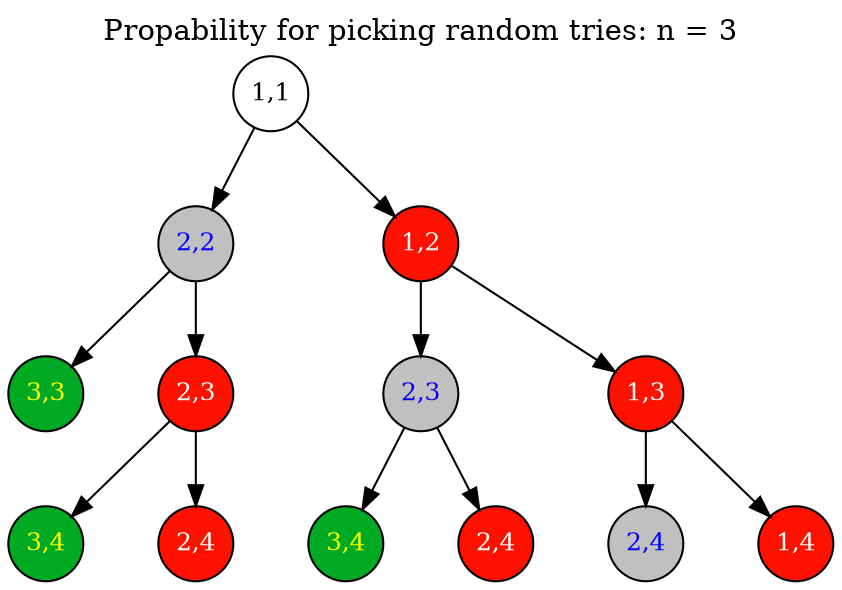 digraph graphname {
  ranksep = 0.5;
  nodesep = 0.5;

  ordering=out;

  // root node
  { 
    node [margin=0 fillcolor=white fontcolor=black fixedsize=true fontsize=12 width=0.5 shape=circle style=filled];
    n_root [label="1,1"]
  }

  // gray nodes
  { 
    node [margin=0 fillcolor=gray fontcolor=blue fixedsize=true fontsize=12 width=0.5 shape=circle style=filled];
    L [label="2,2"]
    RL [label="2,3"]
    RRL [label="2,4"]
  }

  // green nodes, finish nodes
  { 
    node [margin=0 fillcolor="#00AA22" fontcolor=yellow fixedsize=true fontsize=12 width=0.5 shape=circle style=filled];
    LL [label="3,3"]
    LRL [label="3,4"]
    RLL [label="3,4"]
  }

  // red nodes
  { 
    node [margin=0 fillcolor="#FF1100" fontcolor=white fixedsize=true fontsize=12 width=0.5 shape=circle style=filled];
    R [label="1,2"]
    RR [label="1,3"]
    LR [label="2,3"]
    LRR [label="2,4"]
    RLR [label="2,4"]
    RRR [label="1,4"]
  }

  labelloc="t";
  label="Propability for picking random tries: n = 3";
 
  n_root -> L, R;

  L -> LL, LR;

  LR -> LRL, LRR;

  R -> RL, RR;

  RL -> RLL, RLR;

  RR -> RRL, RRR;
}

